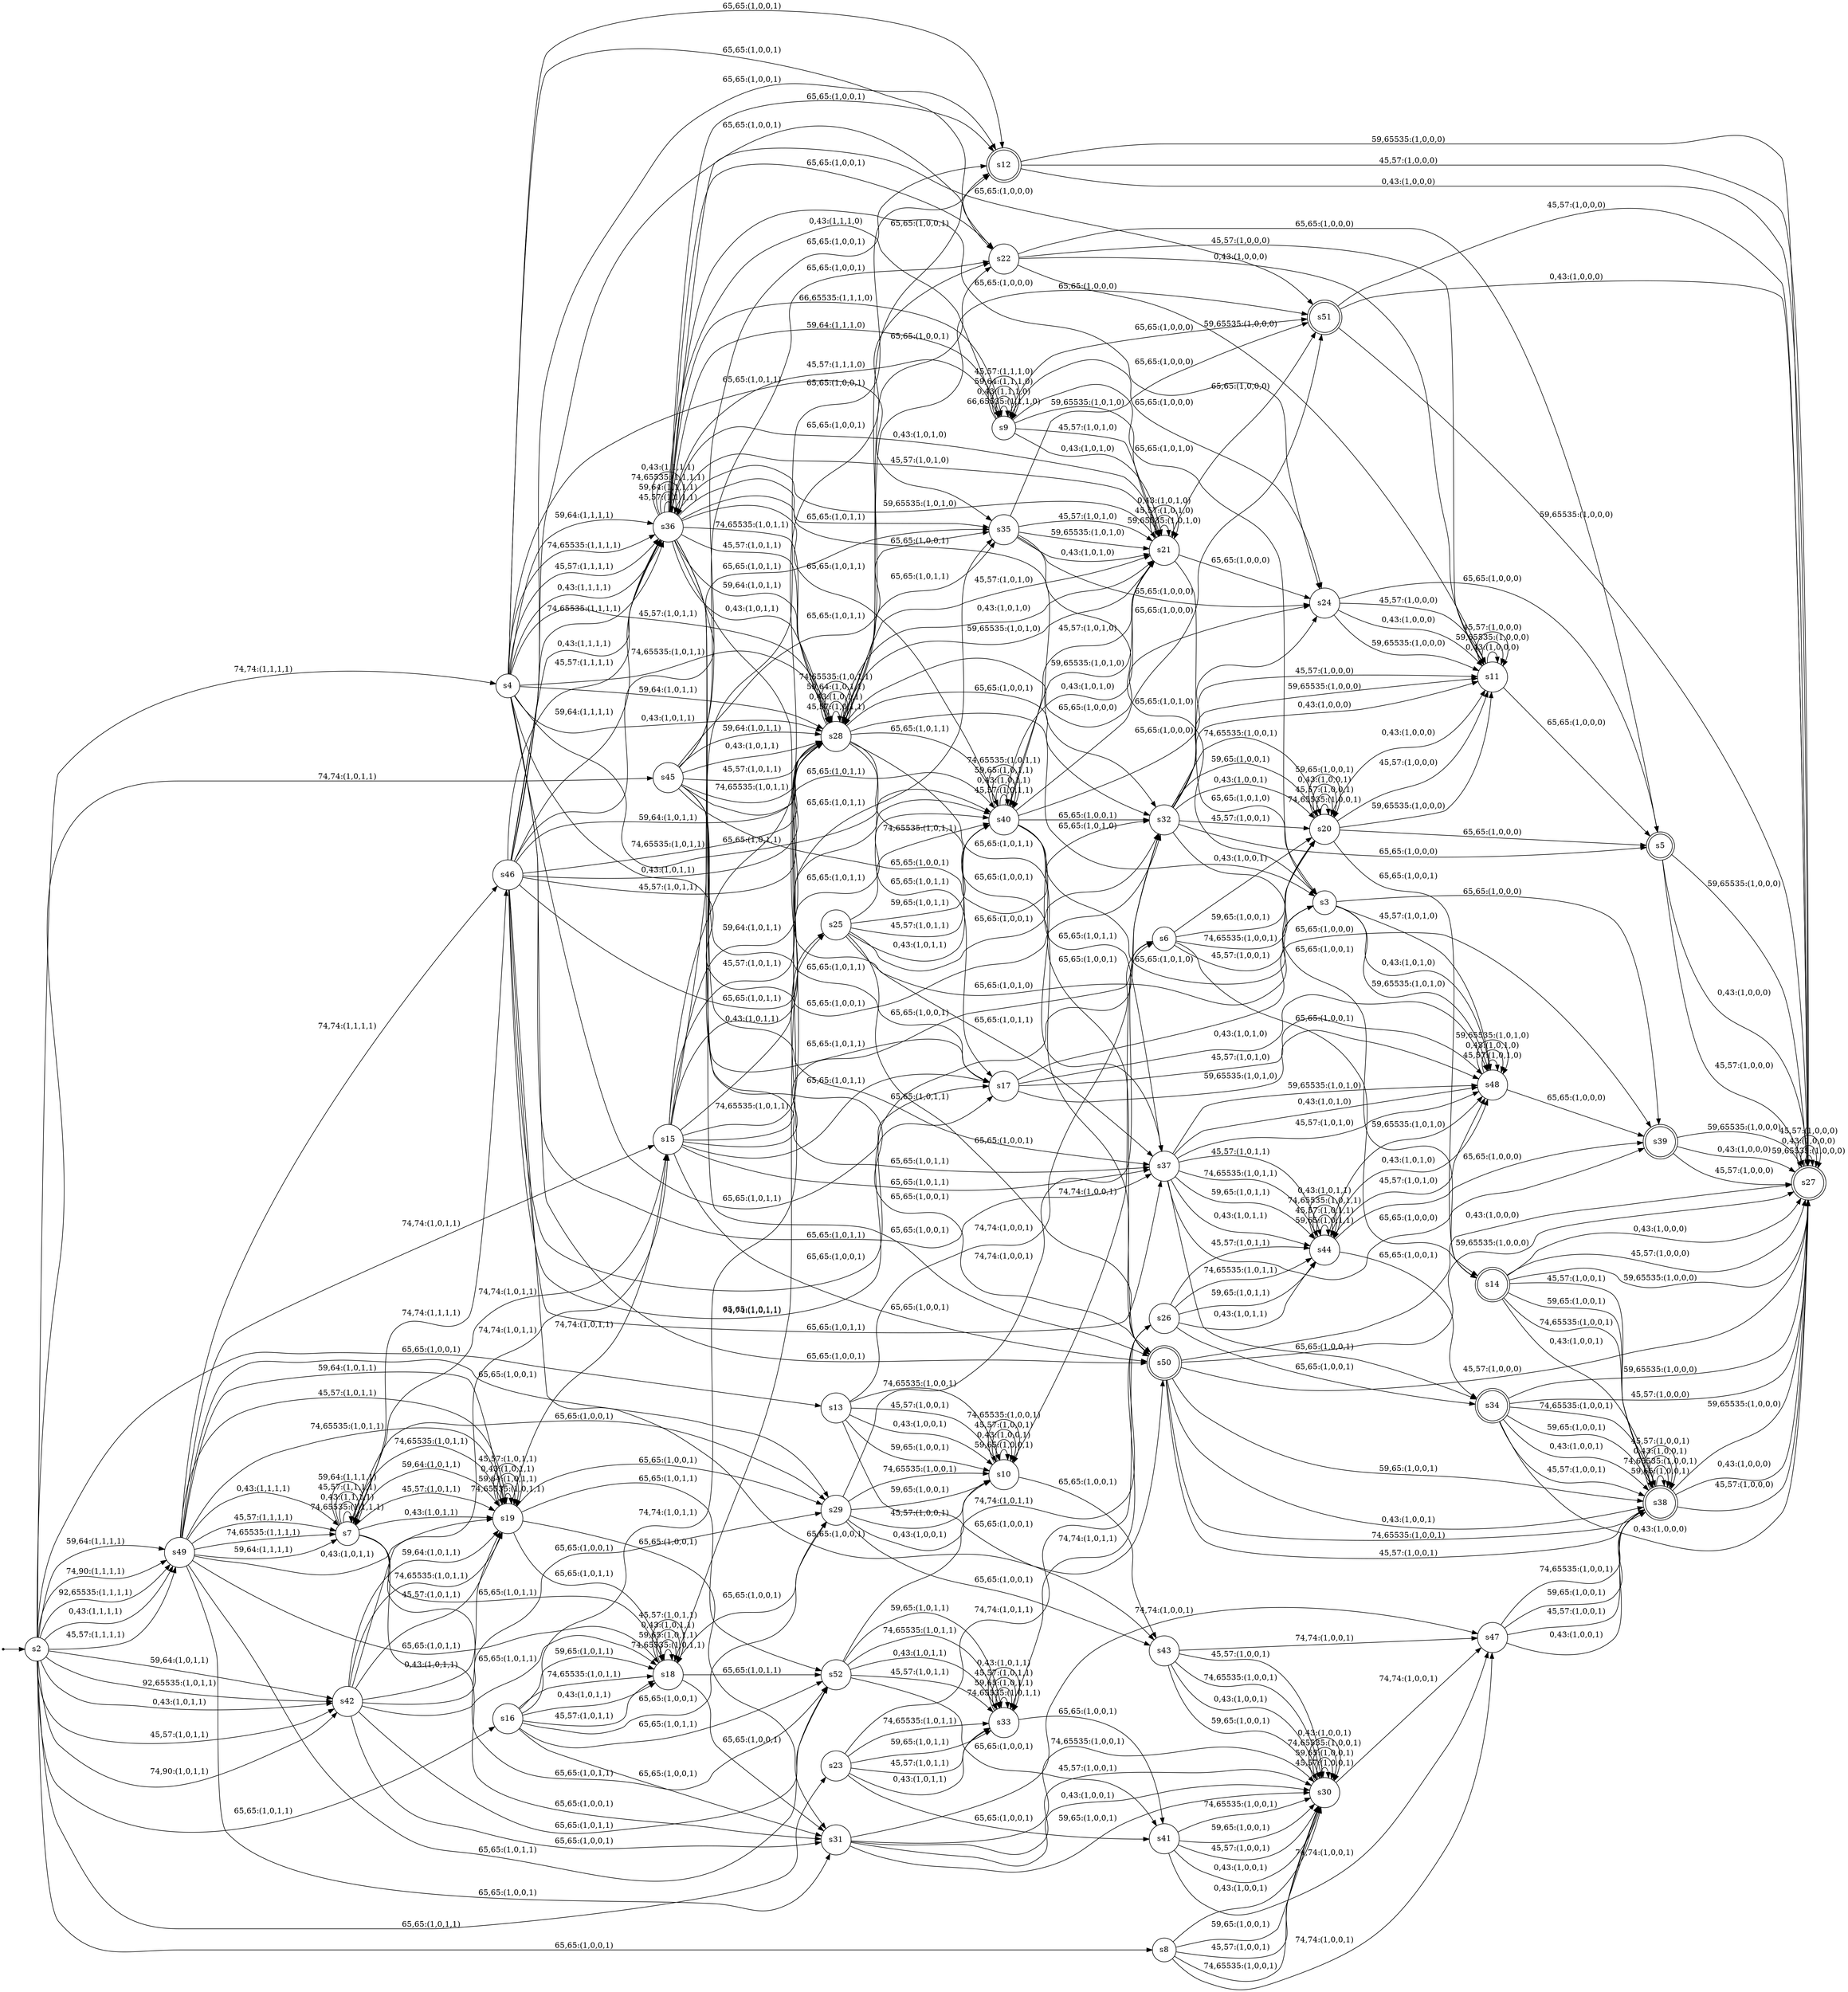 
      digraph G {
        rankdir=LR;
        init [shape=point];
        node [shape = doublecircle];
        s39 s34 s50 s14 s51 s27 s38 s5 s12
        node [shape = circle];
        init -> s2;
        s52 -> s33 [label = "74,65535:(1,0,1,1)"]
        s52 -> s41 [label = "65,65:(1,0,0,1)"]
        s52 -> s26 [label = "74,74:(1,0,1,1)"]
        s52 -> s33 [label = "0,43:(1,0,1,1)"]
        s52 -> s33 [label = "45,57:(1,0,1,1)"]
        s52 -> s33 [label = "59,65:(1,0,1,1)"]
        s51 -> s27 [label = "0,43:(1,0,0,0)"]
        s51 -> s27 [label = "59,65535:(1,0,0,0)"]
        s51 -> s27 [label = "45,57:(1,0,0,0)"]
        s50 -> s38 [label = "74,65535:(1,0,0,1)"]
        s50 -> s27 [label = "0,43:(1,0,0,0)"]
        s50 -> s38 [label = "45,57:(1,0,0,1)"]
        s50 -> s38 [label = "59,65:(1,0,0,1)"]
        s50 -> s27 [label = "59,65535:(1,0,0,0)"]
        s50 -> s38 [label = "0,43:(1,0,0,1)"]
        s50 -> s27 [label = "45,57:(1,0,0,0)"]
        s49 -> s7 [label = "74,65535:(1,1,1,1)"]
        s49 -> s52 [label = "65,65:(1,0,1,1)"]
        s49 -> s18 [label = "65,65:(1,0,1,1)"]
        s49 -> s46 [label = "74,74:(1,1,1,1)"]
        s49 -> s19 [label = "59,64:(1,0,1,1)"]
        s49 -> s15 [label = "74,74:(1,0,1,1)"]
        s49 -> s19 [label = "45,57:(1,0,1,1)"]
        s49 -> s29 [label = "65,65:(1,0,0,1)"]
        s49 -> s19 [label = "74,65535:(1,0,1,1)"]
        s49 -> s31 [label = "65,65:(1,0,0,1)"]
        s49 -> s19 [label = "0,43:(1,0,1,1)"]
        s49 -> s7 [label = "59,64:(1,1,1,1)"]
        s49 -> s7 [label = "0,43:(1,1,1,1)"]
        s49 -> s7 [label = "45,57:(1,1,1,1)"]
        s48 -> s48 [label = "45,57:(1,0,1,0)"]
        s48 -> s48 [label = "0,43:(1,0,1,0)"]
        s48 -> s39 [label = "65,65:(1,0,0,0)"]
        s48 -> s48 [label = "59,65535:(1,0,1,0)"]
        s47 -> s38 [label = "45,57:(1,0,0,1)"]
        s47 -> s38 [label = "0,43:(1,0,0,1)"]
        s47 -> s38 [label = "74,65535:(1,0,0,1)"]
        s47 -> s38 [label = "59,65:(1,0,0,1)"]
        s46 -> s36 [label = "45,57:(1,1,1,1)"]
        s46 -> s40 [label = "65,65:(1,0,1,1)"]
        s46 -> s17 [label = "65,65:(1,0,1,1)"]
        s46 -> s28 [label = "59,64:(1,0,1,1)"]
        s46 -> s36 [label = "59,64:(1,1,1,1)"]
        s46 -> s32 [label = "65,65:(1,0,0,1)"]
        s46 -> s36 [label = "74,65535:(1,1,1,1)"]
        s46 -> s50 [label = "65,65:(1,0,0,1)"]
        s46 -> s37 [label = "65,65:(1,0,1,1)"]
        s46 -> s28 [label = "74,65535:(1,0,1,1)"]
        s46 -> s35 [label = "65,65:(1,0,1,1)"]
        s46 -> s22 [label = "65,65:(1,0,0,1)"]
        s46 -> s12 [label = "65,65:(1,0,0,1)"]
        s46 -> s28 [label = "0,43:(1,0,1,1)"]
        s46 -> s28 [label = "45,57:(1,0,1,1)"]
        s46 -> s36 [label = "0,43:(1,1,1,1)"]
        s45 -> s17 [label = "65,65:(1,0,1,1)"]
        s45 -> s50 [label = "65,65:(1,0,0,1)"]
        s45 -> s40 [label = "65,65:(1,0,1,1)"]
        s45 -> s28 [label = "0,43:(1,0,1,1)"]
        s45 -> s28 [label = "45,57:(1,0,1,1)"]
        s45 -> s28 [label = "74,65535:(1,0,1,1)"]
        s45 -> s35 [label = "65,65:(1,0,1,1)"]
        s45 -> s28 [label = "59,64:(1,0,1,1)"]
        s45 -> s37 [label = "65,65:(1,0,1,1)"]
        s45 -> s12 [label = "65,65:(1,0,0,1)"]
        s45 -> s22 [label = "65,65:(1,0,0,1)"]
        s45 -> s32 [label = "65,65:(1,0,0,1)"]
        s44 -> s48 [label = "45,57:(1,0,1,0)"]
        s44 -> s48 [label = "59,65535:(1,0,1,0)"]
        s44 -> s44 [label = "59,65:(1,0,1,1)"]
        s44 -> s39 [label = "65,65:(1,0,0,0)"]
        s44 -> s44 [label = "45,57:(1,0,1,1)"]
        s44 -> s48 [label = "0,43:(1,0,1,0)"]
        s44 -> s44 [label = "74,65535:(1,0,1,1)"]
        s44 -> s34 [label = "65,65:(1,0,0,1)"]
        s44 -> s44 [label = "0,43:(1,0,1,1)"]
        s43 -> s30 [label = "45,57:(1,0,0,1)"]
        s43 -> s47 [label = "74,74:(1,0,0,1)"]
        s43 -> s30 [label = "74,65535:(1,0,0,1)"]
        s43 -> s30 [label = "0,43:(1,0,0,1)"]
        s43 -> s30 [label = "59,65:(1,0,0,1)"]
        s42 -> s19 [label = "45,57:(1,0,1,1)"]
        s42 -> s52 [label = "65,65:(1,0,1,1)"]
        s42 -> s18 [label = "65,65:(1,0,1,1)"]
        s42 -> s29 [label = "65,65:(1,0,0,1)"]
        s42 -> s19 [label = "0,43:(1,0,1,1)"]
        s42 -> s19 [label = "59,64:(1,0,1,1)"]
        s42 -> s19 [label = "74,65535:(1,0,1,1)"]
        s42 -> s15 [label = "74,74:(1,0,1,1)"]
        s42 -> s31 [label = "65,65:(1,0,0,1)"]
        s41 -> s30 [label = "0,43:(1,0,0,1)"]
        s41 -> s30 [label = "74,65535:(1,0,0,1)"]
        s41 -> s30 [label = "59,65:(1,0,0,1)"]
        s41 -> s47 [label = "74,74:(1,0,0,1)"]
        s41 -> s30 [label = "45,57:(1,0,0,1)"]
        s40 -> s50 [label = "65,65:(1,0,0,1)"]
        s40 -> s3 [label = "65,65:(1,0,1,0)"]
        s40 -> s21 [label = "59,65535:(1,0,1,0)"]
        s40 -> s40 [label = "45,57:(1,0,1,1)"]
        s40 -> s32 [label = "65,65:(1,0,0,1)"]
        s40 -> s37 [label = "65,65:(1,0,1,1)"]
        s40 -> s51 [label = "65,65:(1,0,0,0)"]
        s40 -> s40 [label = "0,43:(1,0,1,1)"]
        s40 -> s21 [label = "0,43:(1,0,1,0)"]
        s40 -> s40 [label = "59,65:(1,0,1,1)"]
        s40 -> s40 [label = "74,65535:(1,0,1,1)"]
        s40 -> s24 [label = "65,65:(1,0,0,0)"]
        s40 -> s21 [label = "45,57:(1,0,1,0)"]
        s39 -> s27 [label = "59,65535:(1,0,0,0)"]
        s39 -> s27 [label = "0,43:(1,0,0,0)"]
        s39 -> s27 [label = "45,57:(1,0,0,0)"]
        s38 -> s38 [label = "59,65:(1,0,0,1)"]
        s38 -> s38 [label = "74,65535:(1,0,0,1)"]
        s38 -> s27 [label = "45,57:(1,0,0,0)"]
        s38 -> s27 [label = "59,65535:(1,0,0,0)"]
        s38 -> s38 [label = "0,43:(1,0,0,1)"]
        s38 -> s27 [label = "0,43:(1,0,0,0)"]
        s38 -> s38 [label = "45,57:(1,0,0,1)"]
        s37 -> s44 [label = "59,65:(1,0,1,1)"]
        s37 -> s44 [label = "0,43:(1,0,1,1)"]
        s37 -> s48 [label = "59,65535:(1,0,1,0)"]
        s37 -> s34 [label = "65,65:(1,0,0,1)"]
        s37 -> s44 [label = "45,57:(1,0,1,1)"]
        s37 -> s48 [label = "0,43:(1,0,1,0)"]
        s37 -> s39 [label = "65,65:(1,0,0,0)"]
        s37 -> s44 [label = "74,65535:(1,0,1,1)"]
        s37 -> s48 [label = "45,57:(1,0,1,0)"]
        s36 -> s28 [label = "74,65535:(1,0,1,1)"]
        s36 -> s21 [label = "0,43:(1,0,1,0)"]
        s36 -> s51 [label = "65,65:(1,0,0,0)"]
        s36 -> s50 [label = "65,65:(1,0,0,1)"]
        s36 -> s12 [label = "65,65:(1,0,0,1)"]
        s36 -> s36 [label = "45,57:(1,1,1,1)"]
        s36 -> s40 [label = "65,65:(1,0,1,1)"]
        s36 -> s32 [label = "65,65:(1,0,0,1)"]
        s36 -> s35 [label = "65,65:(1,0,1,1)"]
        s36 -> s28 [label = "45,57:(1,0,1,1)"]
        s36 -> s21 [label = "45,57:(1,0,1,0)"]
        s36 -> s37 [label = "65,65:(1,0,1,1)"]
        s36 -> s36 [label = "59,64:(1,1,1,1)"]
        s36 -> s3 [label = "65,65:(1,0,1,0)"]
        s36 -> s28 [label = "59,64:(1,0,1,1)"]
        s36 -> s9 [label = "66,65535:(1,1,1,0)"]
        s36 -> s17 [label = "65,65:(1,0,1,1)"]
        s36 -> s28 [label = "0,43:(1,0,1,1)"]
        s36 -> s24 [label = "65,65:(1,0,0,0)"]
        s36 -> s22 [label = "65,65:(1,0,0,1)"]
        s36 -> s21 [label = "59,65535:(1,0,1,0)"]
        s36 -> s9 [label = "59,64:(1,1,1,0)"]
        s36 -> s36 [label = "74,65535:(1,1,1,1)"]
        s36 -> s36 [label = "0,43:(1,1,1,1)"]
        s36 -> s9 [label = "45,57:(1,1,1,0)"]
        s36 -> s9 [label = "0,43:(1,1,1,0)"]
        s35 -> s3 [label = "65,65:(1,0,1,0)"]
        s35 -> s51 [label = "65,65:(1,0,0,0)"]
        s35 -> s21 [label = "45,57:(1,0,1,0)"]
        s35 -> s24 [label = "65,65:(1,0,0,0)"]
        s35 -> s21 [label = "59,65535:(1,0,1,0)"]
        s35 -> s21 [label = "0,43:(1,0,1,0)"]
        s34 -> s38 [label = "0,43:(1,0,0,1)"]
        s34 -> s38 [label = "45,57:(1,0,0,1)"]
        s34 -> s27 [label = "0,43:(1,0,0,0)"]
        s34 -> s27 [label = "59,65535:(1,0,0,0)"]
        s34 -> s27 [label = "45,57:(1,0,0,0)"]
        s34 -> s38 [label = "74,65535:(1,0,0,1)"]
        s34 -> s38 [label = "59,65:(1,0,0,1)"]
        s33 -> s33 [label = "74,65535:(1,0,1,1)"]
        s33 -> s33 [label = "59,65:(1,0,1,1)"]
        s33 -> s26 [label = "74,74:(1,0,1,1)"]
        s33 -> s33 [label = "45,57:(1,0,1,1)"]
        s33 -> s33 [label = "0,43:(1,0,1,1)"]
        s33 -> s41 [label = "65,65:(1,0,0,1)"]
        s32 -> s20 [label = "0,43:(1,0,0,1)"]
        s32 -> s20 [label = "45,57:(1,0,0,1)"]
        s32 -> s11 [label = "45,57:(1,0,0,0)"]
        s32 -> s20 [label = "74,65535:(1,0,0,1)"]
        s32 -> s11 [label = "59,65535:(1,0,0,0)"]
        s32 -> s5 [label = "65,65:(1,0,0,0)"]
        s32 -> s20 [label = "59,65:(1,0,0,1)"]
        s32 -> s14 [label = "65,65:(1,0,0,1)"]
        s32 -> s11 [label = "0,43:(1,0,0,0)"]
        s31 -> s30 [label = "74,65535:(1,0,0,1)"]
        s31 -> s30 [label = "45,57:(1,0,0,1)"]
        s31 -> s30 [label = "0,43:(1,0,0,1)"]
        s31 -> s30 [label = "59,65:(1,0,0,1)"]
        s31 -> s47 [label = "74,74:(1,0,0,1)"]
        s30 -> s47 [label = "74,74:(1,0,0,1)"]
        s30 -> s30 [label = "45,57:(1,0,0,1)"]
        s30 -> s30 [label = "59,65:(1,0,0,1)"]
        s30 -> s30 [label = "74,65535:(1,0,0,1)"]
        s30 -> s30 [label = "0,43:(1,0,0,1)"]
        s29 -> s10 [label = "74,65535:(1,0,0,1)"]
        s29 -> s10 [label = "59,65:(1,0,0,1)"]
        s29 -> s10 [label = "45,57:(1,0,0,1)"]
        s29 -> s10 [label = "0,43:(1,0,0,1)"]
        s29 -> s6 [label = "74,74:(1,0,0,1)"]
        s29 -> s43 [label = "65,65:(1,0,0,1)"]
        s28 -> s24 [label = "65,65:(1,0,0,0)"]
        s28 -> s35 [label = "65,65:(1,0,1,1)"]
        s28 -> s28 [label = "45,57:(1,0,1,1)"]
        s28 -> s51 [label = "65,65:(1,0,0,0)"]
        s28 -> s3 [label = "65,65:(1,0,1,0)"]
        s28 -> s28 [label = "0,43:(1,0,1,1)"]
        s28 -> s22 [label = "65,65:(1,0,0,1)"]
        s28 -> s50 [label = "65,65:(1,0,0,1)"]
        s28 -> s21 [label = "59,65535:(1,0,1,0)"]
        s28 -> s28 [label = "59,64:(1,0,1,1)"]
        s28 -> s37 [label = "65,65:(1,0,1,1)"]
        s28 -> s28 [label = "74,65535:(1,0,1,1)"]
        s28 -> s17 [label = "65,65:(1,0,1,1)"]
        s28 -> s21 [label = "45,57:(1,0,1,0)"]
        s28 -> s40 [label = "65,65:(1,0,1,1)"]
        s28 -> s21 [label = "0,43:(1,0,1,0)"]
        s28 -> s32 [label = "65,65:(1,0,0,1)"]
        s28 -> s12 [label = "65,65:(1,0,0,1)"]
        s27 -> s27 [label = "59,65535:(1,0,0,0)"]
        s27 -> s27 [label = "0,43:(1,0,0,0)"]
        s27 -> s27 [label = "45,57:(1,0,0,0)"]
        s26 -> s34 [label = "65,65:(1,0,0,1)"]
        s26 -> s44 [label = "45,57:(1,0,1,1)"]
        s26 -> s44 [label = "74,65535:(1,0,1,1)"]
        s26 -> s44 [label = "59,65:(1,0,1,1)"]
        s26 -> s44 [label = "0,43:(1,0,1,1)"]
        s25 -> s40 [label = "0,43:(1,0,1,1)"]
        s25 -> s40 [label = "74,65535:(1,0,1,1)"]
        s25 -> s50 [label = "65,65:(1,0,0,1)"]
        s25 -> s40 [label = "59,65:(1,0,1,1)"]
        s25 -> s40 [label = "45,57:(1,0,1,1)"]
        s25 -> s37 [label = "65,65:(1,0,1,1)"]
        s25 -> s32 [label = "65,65:(1,0,0,1)"]
        s24 -> s11 [label = "0,43:(1,0,0,0)"]
        s24 -> s5 [label = "65,65:(1,0,0,0)"]
        s24 -> s11 [label = "59,65535:(1,0,0,0)"]
        s24 -> s11 [label = "45,57:(1,0,0,0)"]
        s23 -> s33 [label = "74,65535:(1,0,1,1)"]
        s23 -> s41 [label = "65,65:(1,0,0,1)"]
        s23 -> s33 [label = "59,65:(1,0,1,1)"]
        s23 -> s33 [label = "45,57:(1,0,1,1)"]
        s23 -> s33 [label = "0,43:(1,0,1,1)"]
        s23 -> s26 [label = "74,74:(1,0,1,1)"]
        s22 -> s11 [label = "59,65535:(1,0,0,0)"]
        s22 -> s5 [label = "65,65:(1,0,0,0)"]
        s22 -> s11 [label = "45,57:(1,0,0,0)"]
        s22 -> s11 [label = "0,43:(1,0,0,0)"]
        s21 -> s3 [label = "65,65:(1,0,1,0)"]
        s21 -> s21 [label = "59,65535:(1,0,1,0)"]
        s21 -> s21 [label = "45,57:(1,0,1,0)"]
        s21 -> s51 [label = "65,65:(1,0,0,0)"]
        s21 -> s21 [label = "0,43:(1,0,1,0)"]
        s21 -> s24 [label = "65,65:(1,0,0,0)"]
        s20 -> s11 [label = "45,57:(1,0,0,0)"]
        s20 -> s11 [label = "59,65535:(1,0,0,0)"]
        s20 -> s14 [label = "65,65:(1,0,0,1)"]
        s20 -> s20 [label = "74,65535:(1,0,0,1)"]
        s20 -> s11 [label = "0,43:(1,0,0,0)"]
        s20 -> s20 [label = "45,57:(1,0,0,1)"]
        s20 -> s20 [label = "0,43:(1,0,0,1)"]
        s20 -> s5 [label = "65,65:(1,0,0,0)"]
        s20 -> s20 [label = "59,65:(1,0,0,1)"]
        s19 -> s31 [label = "65,65:(1,0,0,1)"]
        s19 -> s19 [label = "74,65535:(1,0,1,1)"]
        s19 -> s19 [label = "59,64:(1,0,1,1)"]
        s19 -> s15 [label = "74,74:(1,0,1,1)"]
        s19 -> s19 [label = "0,43:(1,0,1,1)"]
        s19 -> s19 [label = "45,57:(1,0,1,1)"]
        s19 -> s29 [label = "65,65:(1,0,0,1)"]
        s19 -> s52 [label = "65,65:(1,0,1,1)"]
        s19 -> s18 [label = "65,65:(1,0,1,1)"]
        s18 -> s18 [label = "74,65535:(1,0,1,1)"]
        s18 -> s18 [label = "59,65:(1,0,1,1)"]
        s18 -> s18 [label = "0,43:(1,0,1,1)"]
        s18 -> s18 [label = "45,57:(1,0,1,1)"]
        s18 -> s25 [label = "74,74:(1,0,1,1)"]
        s18 -> s31 [label = "65,65:(1,0,0,1)"]
        s18 -> s29 [label = "65,65:(1,0,0,1)"]
        s18 -> s52 [label = "65,65:(1,0,1,1)"]
        s17 -> s48 [label = "59,65535:(1,0,1,0)"]
        s17 -> s48 [label = "0,43:(1,0,1,0)"]
        s17 -> s39 [label = "65,65:(1,0,0,0)"]
        s17 -> s48 [label = "45,57:(1,0,1,0)"]
        s16 -> s31 [label = "65,65:(1,0,0,1)"]
        s16 -> s29 [label = "65,65:(1,0,0,1)"]
        s16 -> s18 [label = "59,65:(1,0,1,1)"]
        s16 -> s52 [label = "65,65:(1,0,1,1)"]
        s16 -> s18 [label = "74,65535:(1,0,1,1)"]
        s16 -> s18 [label = "0,43:(1,0,1,1)"]
        s16 -> s18 [label = "45,57:(1,0,1,1)"]
        s16 -> s25 [label = "74,74:(1,0,1,1)"]
        s15 -> s22 [label = "65,65:(1,0,0,1)"]
        s15 -> s32 [label = "65,65:(1,0,0,1)"]
        s15 -> s40 [label = "65,65:(1,0,1,1)"]
        s15 -> s12 [label = "65,65:(1,0,0,1)"]
        s15 -> s37 [label = "65,65:(1,0,1,1)"]
        s15 -> s28 [label = "59,64:(1,0,1,1)"]
        s15 -> s28 [label = "45,57:(1,0,1,1)"]
        s15 -> s28 [label = "0,43:(1,0,1,1)"]
        s15 -> s17 [label = "65,65:(1,0,1,1)"]
        s15 -> s50 [label = "65,65:(1,0,0,1)"]
        s15 -> s28 [label = "74,65535:(1,0,1,1)"]
        s15 -> s35 [label = "65,65:(1,0,1,1)"]
        s14 -> s38 [label = "0,43:(1,0,0,1)"]
        s14 -> s38 [label = "45,57:(1,0,0,1)"]
        s14 -> s27 [label = "45,57:(1,0,0,0)"]
        s14 -> s27 [label = "59,65535:(1,0,0,0)"]
        s14 -> s38 [label = "59,65:(1,0,0,1)"]
        s14 -> s27 [label = "0,43:(1,0,0,0)"]
        s14 -> s38 [label = "74,65535:(1,0,0,1)"]
        s13 -> s10 [label = "0,43:(1,0,0,1)"]
        s13 -> s10 [label = "59,65:(1,0,0,1)"]
        s13 -> s43 [label = "65,65:(1,0,0,1)"]
        s13 -> s10 [label = "74,65535:(1,0,0,1)"]
        s13 -> s6 [label = "74,74:(1,0,0,1)"]
        s13 -> s10 [label = "45,57:(1,0,0,1)"]
        s12 -> s27 [label = "0,43:(1,0,0,0)"]
        s12 -> s27 [label = "59,65535:(1,0,0,0)"]
        s12 -> s27 [label = "45,57:(1,0,0,0)"]
        s11 -> s11 [label = "0,43:(1,0,0,0)"]
        s11 -> s5 [label = "65,65:(1,0,0,0)"]
        s11 -> s11 [label = "59,65535:(1,0,0,0)"]
        s11 -> s11 [label = "45,57:(1,0,0,0)"]
        s10 -> s10 [label = "59,65:(1,0,0,1)"]
        s10 -> s10 [label = "0,43:(1,0,0,1)"]
        s10 -> s10 [label = "45,57:(1,0,0,1)"]
        s10 -> s43 [label = "65,65:(1,0,0,1)"]
        s10 -> s10 [label = "74,65535:(1,0,0,1)"]
        s10 -> s6 [label = "74,74:(1,0,0,1)"]
        s9 -> s21 [label = "59,65535:(1,0,1,0)"]
        s9 -> s21 [label = "45,57:(1,0,1,0)"]
        s9 -> s9 [label = "66,65535:(1,1,1,0)"]
        s9 -> s3 [label = "65,65:(1,0,1,0)"]
        s9 -> s21 [label = "0,43:(1,0,1,0)"]
        s9 -> s24 [label = "65,65:(1,0,0,0)"]
        s9 -> s9 [label = "0,43:(1,1,1,0)"]
        s9 -> s51 [label = "65,65:(1,0,0,0)"]
        s9 -> s9 [label = "59,64:(1,1,1,0)"]
        s9 -> s9 [label = "45,57:(1,1,1,0)"]
        s8 -> s30 [label = "74,65535:(1,0,0,1)"]
        s8 -> s47 [label = "74,74:(1,0,0,1)"]
        s8 -> s30 [label = "0,43:(1,0,0,1)"]
        s8 -> s30 [label = "59,65:(1,0,0,1)"]
        s8 -> s30 [label = "45,57:(1,0,0,1)"]
        s7 -> s18 [label = "65,65:(1,0,1,1)"]
        s7 -> s7 [label = "74,65535:(1,1,1,1)"]
        s7 -> s52 [label = "65,65:(1,0,1,1)"]
        s7 -> s7 [label = "0,43:(1,1,1,1)"]
        s7 -> s19 [label = "74,65535:(1,0,1,1)"]
        s7 -> s7 [label = "45,57:(1,1,1,1)"]
        s7 -> s19 [label = "59,64:(1,0,1,1)"]
        s7 -> s31 [label = "65,65:(1,0,0,1)"]
        s7 -> s15 [label = "74,74:(1,0,1,1)"]
        s7 -> s19 [label = "45,57:(1,0,1,1)"]
        s7 -> s7 [label = "59,64:(1,1,1,1)"]
        s7 -> s46 [label = "74,74:(1,1,1,1)"]
        s7 -> s19 [label = "0,43:(1,0,1,1)"]
        s7 -> s29 [label = "65,65:(1,0,0,1)"]
        s6 -> s20 [label = "0,43:(1,0,0,1)"]
        s6 -> s14 [label = "65,65:(1,0,0,1)"]
        s6 -> s20 [label = "59,65:(1,0,0,1)"]
        s6 -> s20 [label = "74,65535:(1,0,0,1)"]
        s6 -> s20 [label = "45,57:(1,0,0,1)"]
        s5 -> s27 [label = "59,65535:(1,0,0,0)"]
        s5 -> s27 [label = "0,43:(1,0,0,0)"]
        s5 -> s27 [label = "45,57:(1,0,0,0)"]
        s4 -> s32 [label = "65,65:(1,0,0,1)"]
        s4 -> s35 [label = "65,65:(1,0,1,1)"]
        s4 -> s37 [label = "65,65:(1,0,1,1)"]
        s4 -> s36 [label = "59,64:(1,1,1,1)"]
        s4 -> s36 [label = "74,65535:(1,1,1,1)"]
        s4 -> s28 [label = "0,43:(1,0,1,1)"]
        s4 -> s12 [label = "65,65:(1,0,0,1)"]
        s4 -> s28 [label = "45,57:(1,0,1,1)"]
        s4 -> s40 [label = "65,65:(1,0,1,1)"]
        s4 -> s22 [label = "65,65:(1,0,0,1)"]
        s4 -> s50 [label = "65,65:(1,0,0,1)"]
        s4 -> s17 [label = "65,65:(1,0,1,1)"]
        s4 -> s28 [label = "74,65535:(1,0,1,1)"]
        s4 -> s36 [label = "45,57:(1,1,1,1)"]
        s4 -> s28 [label = "59,64:(1,0,1,1)"]
        s4 -> s36 [label = "0,43:(1,1,1,1)"]
        s3 -> s48 [label = "45,57:(1,0,1,0)"]
        s3 -> s48 [label = "0,43:(1,0,1,0)"]
        s3 -> s48 [label = "59,65535:(1,0,1,0)"]
        s3 -> s39 [label = "65,65:(1,0,0,0)"]
        s2 -> s8 [label = "65,65:(1,0,0,1)"]
        s2 -> s49 [label = "0,43:(1,1,1,1)"]
        s2 -> s49 [label = "45,57:(1,1,1,1)"]
        s2 -> s42 [label = "45,57:(1,0,1,1)"]
        s2 -> s42 [label = "74,90:(1,0,1,1)"]
        s2 -> s42 [label = "59,64:(1,0,1,1)"]
        s2 -> s16 [label = "65,65:(1,0,1,1)"]
        s2 -> s23 [label = "65,65:(1,0,1,1)"]
        s2 -> s49 [label = "59,64:(1,1,1,1)"]
        s2 -> s49 [label = "74,90:(1,1,1,1)"]
        s2 -> s42 [label = "92,65535:(1,0,1,1)"]
        s2 -> s13 [label = "65,65:(1,0,0,1)"]
        s2 -> s45 [label = "74,74:(1,0,1,1)"]
        s2 -> s42 [label = "0,43:(1,0,1,1)"]
        s2 -> s49 [label = "92,65535:(1,1,1,1)"]
        s2 -> s4 [label = "74,74:(1,1,1,1)"]}